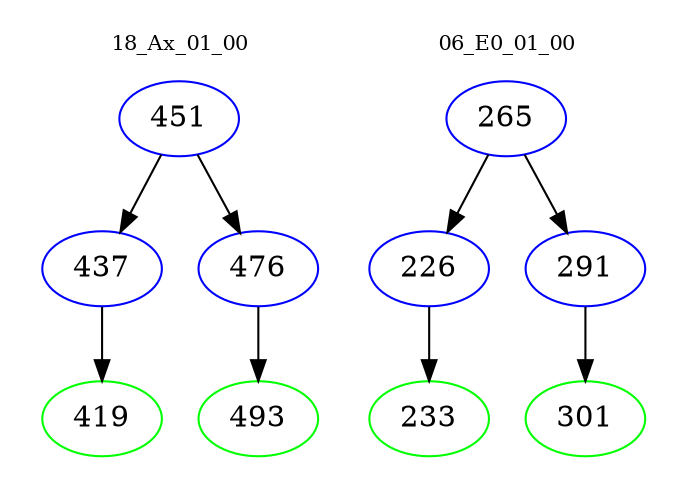 digraph{
subgraph cluster_0 {
color = white
label = "18_Ax_01_00";
fontsize=10;
T0_451 [label="451", color="blue"]
T0_451 -> T0_437 [color="black"]
T0_437 [label="437", color="blue"]
T0_437 -> T0_419 [color="black"]
T0_419 [label="419", color="green"]
T0_451 -> T0_476 [color="black"]
T0_476 [label="476", color="blue"]
T0_476 -> T0_493 [color="black"]
T0_493 [label="493", color="green"]
}
subgraph cluster_1 {
color = white
label = "06_E0_01_00";
fontsize=10;
T1_265 [label="265", color="blue"]
T1_265 -> T1_226 [color="black"]
T1_226 [label="226", color="blue"]
T1_226 -> T1_233 [color="black"]
T1_233 [label="233", color="green"]
T1_265 -> T1_291 [color="black"]
T1_291 [label="291", color="blue"]
T1_291 -> T1_301 [color="black"]
T1_301 [label="301", color="green"]
}
}
